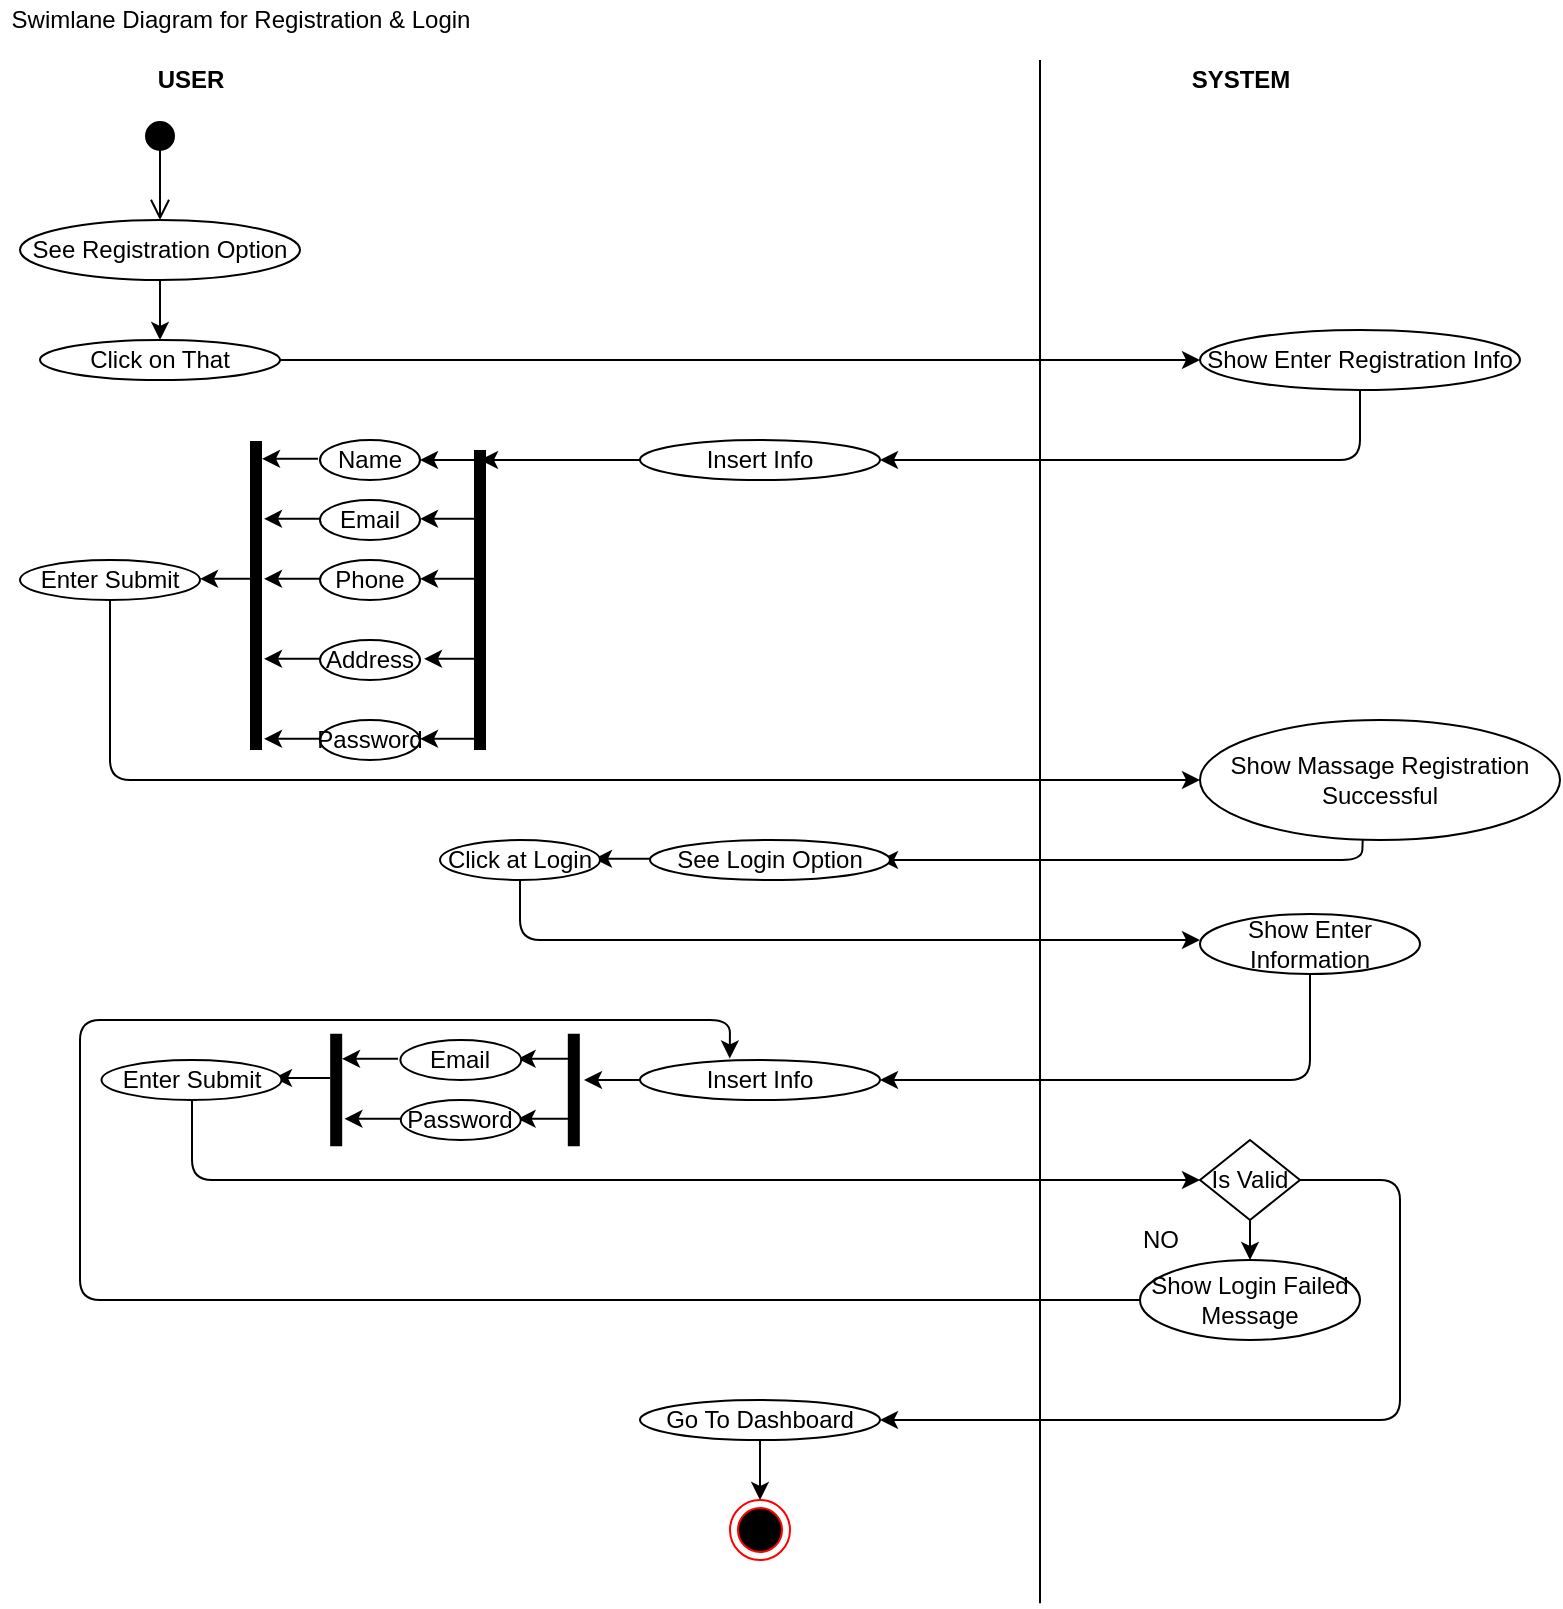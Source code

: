 <mxfile version="14.9.9" type="github">
  <diagram id="aLBhC9BD0_iLDUlXZwY2" name="Page-1">
    <mxGraphModel dx="1240" dy="643" grid="1" gridSize="10" guides="1" tooltips="1" connect="1" arrows="1" fold="1" page="1" pageScale="1" pageWidth="850" pageHeight="1100" math="0" shadow="0">
      <root>
        <mxCell id="0" />
        <mxCell id="1" parent="0" />
        <mxCell id="iGFWbTWFFla8e0KEa0cu-3" value="" style="html=1;verticalAlign=bottom;startArrow=circle;startFill=1;endArrow=open;startSize=6;endSize=8;strokeColor=#000000;" edge="1" parent="1">
          <mxGeometry width="80" relative="1" as="geometry">
            <mxPoint x="120" y="70" as="sourcePoint" />
            <mxPoint x="120" y="120" as="targetPoint" />
          </mxGeometry>
        </mxCell>
        <mxCell id="iGFWbTWFFla8e0KEa0cu-4" value="See Registration Option" style="ellipse;whiteSpace=wrap;html=1;strokeColor=#000000;" vertex="1" parent="1">
          <mxGeometry x="50" y="120" width="140" height="30" as="geometry" />
        </mxCell>
        <mxCell id="iGFWbTWFFla8e0KEa0cu-5" value="Swimlane Diagram for Registration &amp;amp; Login" style="text;html=1;align=center;verticalAlign=middle;resizable=0;points=[];autosize=1;strokeColor=none;" vertex="1" parent="1">
          <mxGeometry x="40" y="10" width="240" height="20" as="geometry" />
        </mxCell>
        <mxCell id="iGFWbTWFFla8e0KEa0cu-6" value="&lt;b&gt;USER&lt;/b&gt;" style="text;html=1;align=center;verticalAlign=middle;resizable=0;points=[];autosize=1;strokeColor=none;" vertex="1" parent="1">
          <mxGeometry x="110" y="40" width="50" height="20" as="geometry" />
        </mxCell>
        <mxCell id="iGFWbTWFFla8e0KEa0cu-7" value="" style="endArrow=classic;html=1;strokeColor=#000000;exitX=0.5;exitY=1;exitDx=0;exitDy=0;" edge="1" parent="1" source="iGFWbTWFFla8e0KEa0cu-4">
          <mxGeometry width="50" height="50" relative="1" as="geometry">
            <mxPoint x="440" y="260" as="sourcePoint" />
            <mxPoint x="120" y="180" as="targetPoint" />
          </mxGeometry>
        </mxCell>
        <mxCell id="iGFWbTWFFla8e0KEa0cu-8" value="Click on That" style="ellipse;whiteSpace=wrap;html=1;strokeColor=#000000;" vertex="1" parent="1">
          <mxGeometry x="60" y="180" width="120" height="20" as="geometry" />
        </mxCell>
        <mxCell id="iGFWbTWFFla8e0KEa0cu-9" value="" style="endArrow=classic;html=1;strokeColor=#000000;" edge="1" parent="1">
          <mxGeometry width="50" height="50" relative="1" as="geometry">
            <mxPoint x="180" y="190" as="sourcePoint" />
            <mxPoint x="640" y="190" as="targetPoint" />
          </mxGeometry>
        </mxCell>
        <mxCell id="iGFWbTWFFla8e0KEa0cu-10" value="Show Enter Registration Info" style="ellipse;whiteSpace=wrap;html=1;strokeColor=#000000;" vertex="1" parent="1">
          <mxGeometry x="640" y="175" width="160" height="30" as="geometry" />
        </mxCell>
        <mxCell id="iGFWbTWFFla8e0KEa0cu-11" value="&lt;b&gt;SYSTEM&lt;/b&gt;" style="text;html=1;align=center;verticalAlign=middle;resizable=0;points=[];autosize=1;strokeColor=none;" vertex="1" parent="1">
          <mxGeometry x="630" y="40" width="60" height="20" as="geometry" />
        </mxCell>
        <mxCell id="iGFWbTWFFla8e0KEa0cu-12" value="" style="endArrow=classic;html=1;strokeColor=#000000;exitX=0.5;exitY=1;exitDx=0;exitDy=0;" edge="1" parent="1" source="iGFWbTWFFla8e0KEa0cu-10">
          <mxGeometry width="50" height="50" relative="1" as="geometry">
            <mxPoint x="440" y="250" as="sourcePoint" />
            <mxPoint x="480" y="240" as="targetPoint" />
            <Array as="points">
              <mxPoint x="720" y="240" />
            </Array>
          </mxGeometry>
        </mxCell>
        <mxCell id="iGFWbTWFFla8e0KEa0cu-13" value="Insert Info" style="ellipse;whiteSpace=wrap;html=1;strokeColor=#000000;" vertex="1" parent="1">
          <mxGeometry x="360" y="230" width="120" height="20" as="geometry" />
        </mxCell>
        <mxCell id="iGFWbTWFFla8e0KEa0cu-14" value="" style="endArrow=classic;html=1;strokeColor=#000000;exitX=0;exitY=0.5;exitDx=0;exitDy=0;" edge="1" parent="1" source="iGFWbTWFFla8e0KEa0cu-13">
          <mxGeometry width="50" height="50" relative="1" as="geometry">
            <mxPoint x="440" y="370" as="sourcePoint" />
            <mxPoint x="280" y="240" as="targetPoint" />
          </mxGeometry>
        </mxCell>
        <mxCell id="iGFWbTWFFla8e0KEa0cu-16" value="" style="shape=line;html=1;strokeWidth=6;rotation=-90;" vertex="1" parent="1">
          <mxGeometry x="205" y="305" width="150" height="10" as="geometry" />
        </mxCell>
        <mxCell id="iGFWbTWFFla8e0KEa0cu-18" value="" style="shape=line;html=1;strokeWidth=6;rotation=-90;" vertex="1" parent="1">
          <mxGeometry x="90.75" y="302.75" width="154.5" height="10" as="geometry" />
        </mxCell>
        <mxCell id="iGFWbTWFFla8e0KEa0cu-19" value="Name" style="ellipse;whiteSpace=wrap;html=1;strokeColor=#000000;" vertex="1" parent="1">
          <mxGeometry x="200" y="230" width="50" height="20" as="geometry" />
        </mxCell>
        <mxCell id="iGFWbTWFFla8e0KEa0cu-20" value="" style="endArrow=classic;html=1;strokeColor=#000000;entryX=1;entryY=0.5;entryDx=0;entryDy=0;" edge="1" parent="1" target="iGFWbTWFFla8e0KEa0cu-19">
          <mxGeometry width="50" height="50" relative="1" as="geometry">
            <mxPoint x="278" y="240" as="sourcePoint" />
            <mxPoint x="243" y="247" as="targetPoint" />
          </mxGeometry>
        </mxCell>
        <mxCell id="iGFWbTWFFla8e0KEa0cu-21" value="" style="endArrow=classic;html=1;strokeColor=#000000;entryX=1;entryY=0.5;entryDx=0;entryDy=0;" edge="1" parent="1">
          <mxGeometry width="50" height="50" relative="1" as="geometry">
            <mxPoint x="199.0" y="239.41" as="sourcePoint" />
            <mxPoint x="171" y="239.41" as="targetPoint" />
          </mxGeometry>
        </mxCell>
        <mxCell id="iGFWbTWFFla8e0KEa0cu-22" value="Email" style="ellipse;whiteSpace=wrap;html=1;strokeColor=#000000;" vertex="1" parent="1">
          <mxGeometry x="200" y="260" width="50" height="20" as="geometry" />
        </mxCell>
        <mxCell id="iGFWbTWFFla8e0KEa0cu-23" value="Phone" style="ellipse;whiteSpace=wrap;html=1;strokeColor=#000000;" vertex="1" parent="1">
          <mxGeometry x="200" y="290" width="50" height="20" as="geometry" />
        </mxCell>
        <mxCell id="iGFWbTWFFla8e0KEa0cu-24" value="Address" style="ellipse;whiteSpace=wrap;html=1;strokeColor=#000000;" vertex="1" parent="1">
          <mxGeometry x="200" y="330" width="50" height="20" as="geometry" />
        </mxCell>
        <mxCell id="iGFWbTWFFla8e0KEa0cu-25" value="Password" style="ellipse;whiteSpace=wrap;html=1;strokeColor=#000000;" vertex="1" parent="1">
          <mxGeometry x="200" y="370" width="50" height="20" as="geometry" />
        </mxCell>
        <mxCell id="iGFWbTWFFla8e0KEa0cu-26" value="" style="endArrow=classic;html=1;strokeColor=#000000;entryX=1;entryY=0.5;entryDx=0;entryDy=0;" edge="1" parent="1">
          <mxGeometry width="50" height="50" relative="1" as="geometry">
            <mxPoint x="278.0" y="269.41" as="sourcePoint" />
            <mxPoint x="250" y="269.41" as="targetPoint" />
          </mxGeometry>
        </mxCell>
        <mxCell id="iGFWbTWFFla8e0KEa0cu-27" value="" style="endArrow=classic;html=1;strokeColor=#000000;entryX=1;entryY=0.5;entryDx=0;entryDy=0;" edge="1" parent="1">
          <mxGeometry width="50" height="50" relative="1" as="geometry">
            <mxPoint x="278.0" y="299.41" as="sourcePoint" />
            <mxPoint x="250" y="299.41" as="targetPoint" />
          </mxGeometry>
        </mxCell>
        <mxCell id="iGFWbTWFFla8e0KEa0cu-28" value="" style="endArrow=classic;html=1;strokeColor=#000000;entryX=1;entryY=0.5;entryDx=0;entryDy=0;" edge="1" parent="1">
          <mxGeometry width="50" height="50" relative="1" as="geometry">
            <mxPoint x="280.0" y="339.41" as="sourcePoint" />
            <mxPoint x="252" y="339.41" as="targetPoint" />
          </mxGeometry>
        </mxCell>
        <mxCell id="iGFWbTWFFla8e0KEa0cu-29" value="" style="endArrow=classic;html=1;strokeColor=#000000;entryX=1;entryY=0.5;entryDx=0;entryDy=0;" edge="1" parent="1">
          <mxGeometry width="50" height="50" relative="1" as="geometry">
            <mxPoint x="278.0" y="379.41" as="sourcePoint" />
            <mxPoint x="250" y="379.41" as="targetPoint" />
          </mxGeometry>
        </mxCell>
        <mxCell id="iGFWbTWFFla8e0KEa0cu-30" value="" style="endArrow=classic;html=1;strokeColor=#000000;entryX=1;entryY=0.5;entryDx=0;entryDy=0;" edge="1" parent="1">
          <mxGeometry width="50" height="50" relative="1" as="geometry">
            <mxPoint x="200.0" y="269.41" as="sourcePoint" />
            <mxPoint x="172" y="269.41" as="targetPoint" />
          </mxGeometry>
        </mxCell>
        <mxCell id="iGFWbTWFFla8e0KEa0cu-31" value="" style="endArrow=classic;html=1;strokeColor=#000000;entryX=1;entryY=0.5;entryDx=0;entryDy=0;" edge="1" parent="1">
          <mxGeometry width="50" height="50" relative="1" as="geometry">
            <mxPoint x="200.0" y="299.41" as="sourcePoint" />
            <mxPoint x="172" y="299.41" as="targetPoint" />
          </mxGeometry>
        </mxCell>
        <mxCell id="iGFWbTWFFla8e0KEa0cu-32" value="" style="endArrow=classic;html=1;strokeColor=#000000;entryX=1;entryY=0.5;entryDx=0;entryDy=0;" edge="1" parent="1">
          <mxGeometry width="50" height="50" relative="1" as="geometry">
            <mxPoint x="200.0" y="339.41" as="sourcePoint" />
            <mxPoint x="172" y="339.41" as="targetPoint" />
          </mxGeometry>
        </mxCell>
        <mxCell id="iGFWbTWFFla8e0KEa0cu-33" value="" style="endArrow=classic;html=1;strokeColor=#000000;entryX=1;entryY=0.5;entryDx=0;entryDy=0;" edge="1" parent="1">
          <mxGeometry width="50" height="50" relative="1" as="geometry">
            <mxPoint x="200.0" y="379.41" as="sourcePoint" />
            <mxPoint x="172" y="379.41" as="targetPoint" />
          </mxGeometry>
        </mxCell>
        <mxCell id="iGFWbTWFFla8e0KEa0cu-34" value="" style="endArrow=classic;html=1;strokeColor=#000000;entryX=1;entryY=0.5;entryDx=0;entryDy=0;" edge="1" parent="1">
          <mxGeometry width="50" height="50" relative="1" as="geometry">
            <mxPoint x="168.0" y="299.41" as="sourcePoint" />
            <mxPoint x="140" y="299.41" as="targetPoint" />
          </mxGeometry>
        </mxCell>
        <mxCell id="iGFWbTWFFla8e0KEa0cu-35" value="Enter Submit" style="ellipse;whiteSpace=wrap;html=1;strokeColor=#000000;" vertex="1" parent="1">
          <mxGeometry x="50" y="290" width="90" height="20" as="geometry" />
        </mxCell>
        <mxCell id="iGFWbTWFFla8e0KEa0cu-36" value="" style="endArrow=classic;html=1;strokeColor=#000000;exitX=0.5;exitY=1;exitDx=0;exitDy=0;" edge="1" parent="1" source="iGFWbTWFFla8e0KEa0cu-35">
          <mxGeometry width="50" height="50" relative="1" as="geometry">
            <mxPoint x="440" y="370" as="sourcePoint" />
            <mxPoint x="640" y="400" as="targetPoint" />
            <Array as="points">
              <mxPoint x="95" y="400" />
            </Array>
          </mxGeometry>
        </mxCell>
        <mxCell id="iGFWbTWFFla8e0KEa0cu-37" value="Show Massage Registration Successful" style="ellipse;whiteSpace=wrap;html=1;strokeColor=#000000;" vertex="1" parent="1">
          <mxGeometry x="640" y="370" width="180" height="60" as="geometry" />
        </mxCell>
        <mxCell id="iGFWbTWFFla8e0KEa0cu-38" value="" style="endArrow=classic;html=1;strokeColor=#000000;exitX=0.452;exitY=0.997;exitDx=0;exitDy=0;exitPerimeter=0;" edge="1" parent="1" source="iGFWbTWFFla8e0KEa0cu-37">
          <mxGeometry width="50" height="50" relative="1" as="geometry">
            <mxPoint x="440" y="480" as="sourcePoint" />
            <mxPoint x="480" y="440" as="targetPoint" />
            <Array as="points">
              <mxPoint x="721" y="440" />
            </Array>
          </mxGeometry>
        </mxCell>
        <mxCell id="iGFWbTWFFla8e0KEa0cu-39" value="See Login Option" style="ellipse;whiteSpace=wrap;html=1;strokeColor=#000000;" vertex="1" parent="1">
          <mxGeometry x="365" y="430" width="120" height="20" as="geometry" />
        </mxCell>
        <mxCell id="iGFWbTWFFla8e0KEa0cu-40" value="" style="endArrow=classic;html=1;strokeColor=#000000;entryX=1;entryY=0.5;entryDx=0;entryDy=0;" edge="1" parent="1">
          <mxGeometry width="50" height="50" relative="1" as="geometry">
            <mxPoint x="365.0" y="439.41" as="sourcePoint" />
            <mxPoint x="337" y="439.41" as="targetPoint" />
          </mxGeometry>
        </mxCell>
        <mxCell id="iGFWbTWFFla8e0KEa0cu-41" value="Click at Login" style="ellipse;whiteSpace=wrap;html=1;strokeColor=#000000;" vertex="1" parent="1">
          <mxGeometry x="260" y="430" width="80" height="20" as="geometry" />
        </mxCell>
        <mxCell id="iGFWbTWFFla8e0KEa0cu-42" value="" style="endArrow=classic;html=1;strokeColor=#000000;exitX=0.5;exitY=1;exitDx=0;exitDy=0;" edge="1" parent="1" source="iGFWbTWFFla8e0KEa0cu-41">
          <mxGeometry width="50" height="50" relative="1" as="geometry">
            <mxPoint x="440" y="600" as="sourcePoint" />
            <mxPoint x="640" y="480" as="targetPoint" />
            <Array as="points">
              <mxPoint x="300" y="480" />
            </Array>
          </mxGeometry>
        </mxCell>
        <mxCell id="iGFWbTWFFla8e0KEa0cu-43" value="Show Enter Information" style="ellipse;whiteSpace=wrap;html=1;strokeColor=#000000;" vertex="1" parent="1">
          <mxGeometry x="640" y="467" width="110" height="30" as="geometry" />
        </mxCell>
        <mxCell id="iGFWbTWFFla8e0KEa0cu-44" value="" style="endArrow=classic;html=1;strokeColor=#000000;exitX=0.5;exitY=1;exitDx=0;exitDy=0;entryX=1;entryY=0.5;entryDx=0;entryDy=0;" edge="1" parent="1" source="iGFWbTWFFla8e0KEa0cu-43" target="iGFWbTWFFla8e0KEa0cu-45">
          <mxGeometry width="50" height="50" relative="1" as="geometry">
            <mxPoint x="440" y="480" as="sourcePoint" />
            <mxPoint x="480" y="520" as="targetPoint" />
            <Array as="points">
              <mxPoint x="695" y="550" />
            </Array>
          </mxGeometry>
        </mxCell>
        <mxCell id="iGFWbTWFFla8e0KEa0cu-45" value="Insert Info" style="ellipse;whiteSpace=wrap;html=1;strokeColor=#000000;" vertex="1" parent="1">
          <mxGeometry x="360" y="540" width="120" height="20" as="geometry" />
        </mxCell>
        <mxCell id="iGFWbTWFFla8e0KEa0cu-46" value="" style="endArrow=classic;html=1;strokeColor=#000000;entryX=1;entryY=0.5;entryDx=0;entryDy=0;" edge="1" parent="1">
          <mxGeometry width="50" height="50" relative="1" as="geometry">
            <mxPoint x="360.0" y="550" as="sourcePoint" />
            <mxPoint x="332" y="550" as="targetPoint" />
          </mxGeometry>
        </mxCell>
        <mxCell id="iGFWbTWFFla8e0KEa0cu-47" value="" style="shape=line;html=1;strokeWidth=6;rotation=-90;" vertex="1" parent="1">
          <mxGeometry x="298.81" y="550" width="56.19" height="10" as="geometry" />
        </mxCell>
        <mxCell id="iGFWbTWFFla8e0KEa0cu-48" value="" style="endArrow=classic;html=1;strokeColor=#000000;entryX=1;entryY=0.5;entryDx=0;entryDy=0;" edge="1" parent="1">
          <mxGeometry width="50" height="50" relative="1" as="geometry">
            <mxPoint x="326.81" y="539.41" as="sourcePoint" />
            <mxPoint x="298.81" y="539.41" as="targetPoint" />
          </mxGeometry>
        </mxCell>
        <mxCell id="iGFWbTWFFla8e0KEa0cu-49" value="" style="endArrow=classic;html=1;strokeColor=#000000;entryX=1;entryY=0.5;entryDx=0;entryDy=0;" edge="1" parent="1">
          <mxGeometry width="50" height="50" relative="1" as="geometry">
            <mxPoint x="326.81" y="569.41" as="sourcePoint" />
            <mxPoint x="298.81" y="569.41" as="targetPoint" />
          </mxGeometry>
        </mxCell>
        <mxCell id="iGFWbTWFFla8e0KEa0cu-50" value="Email" style="ellipse;whiteSpace=wrap;html=1;strokeColor=#000000;" vertex="1" parent="1">
          <mxGeometry x="240.21" y="530" width="60.41" height="20" as="geometry" />
        </mxCell>
        <mxCell id="iGFWbTWFFla8e0KEa0cu-51" value="Password" style="ellipse;whiteSpace=wrap;html=1;strokeColor=#000000;" vertex="1" parent="1">
          <mxGeometry x="240.41" y="560" width="60" height="20" as="geometry" />
        </mxCell>
        <mxCell id="iGFWbTWFFla8e0KEa0cu-52" value="" style="endArrow=classic;html=1;strokeColor=#000000;entryX=1;entryY=0.5;entryDx=0;entryDy=0;" edge="1" parent="1">
          <mxGeometry width="50" height="50" relative="1" as="geometry">
            <mxPoint x="239.0" y="539.41" as="sourcePoint" />
            <mxPoint x="211" y="539.41" as="targetPoint" />
          </mxGeometry>
        </mxCell>
        <mxCell id="iGFWbTWFFla8e0KEa0cu-53" value="" style="endArrow=classic;html=1;strokeColor=#000000;entryX=1;entryY=0.5;entryDx=0;entryDy=0;" edge="1" parent="1">
          <mxGeometry width="50" height="50" relative="1" as="geometry">
            <mxPoint x="240.21" y="569.41" as="sourcePoint" />
            <mxPoint x="212.21" y="569.41" as="targetPoint" />
          </mxGeometry>
        </mxCell>
        <mxCell id="iGFWbTWFFla8e0KEa0cu-54" value="" style="shape=line;html=1;strokeWidth=6;rotation=-90;" vertex="1" parent="1">
          <mxGeometry x="180.0" y="550" width="56.19" height="10" as="geometry" />
        </mxCell>
        <mxCell id="iGFWbTWFFla8e0KEa0cu-55" value="" style="endArrow=classic;html=1;strokeColor=#000000;entryX=1;entryY=0.5;entryDx=0;entryDy=0;" edge="1" parent="1">
          <mxGeometry width="50" height="50" relative="1" as="geometry">
            <mxPoint x="205.0" y="549" as="sourcePoint" />
            <mxPoint x="177" y="549" as="targetPoint" />
          </mxGeometry>
        </mxCell>
        <mxCell id="iGFWbTWFFla8e0KEa0cu-56" value="Enter Submit" style="ellipse;whiteSpace=wrap;html=1;strokeColor=#000000;" vertex="1" parent="1">
          <mxGeometry x="90.75" y="540" width="90" height="20" as="geometry" />
        </mxCell>
        <mxCell id="iGFWbTWFFla8e0KEa0cu-57" value="" style="endArrow=classic;html=1;strokeColor=#000000;" edge="1" parent="1">
          <mxGeometry width="50" height="50" relative="1" as="geometry">
            <mxPoint x="136" y="560" as="sourcePoint" />
            <mxPoint x="640" y="600" as="targetPoint" />
            <Array as="points">
              <mxPoint x="136" y="600" />
            </Array>
          </mxGeometry>
        </mxCell>
        <mxCell id="iGFWbTWFFla8e0KEa0cu-58" value="Is Valid" style="rhombus;whiteSpace=wrap;html=1;strokeColor=#000000;" vertex="1" parent="1">
          <mxGeometry x="640" y="580" width="50" height="40" as="geometry" />
        </mxCell>
        <mxCell id="iGFWbTWFFla8e0KEa0cu-59" value="" style="endArrow=classic;html=1;strokeColor=#000000;exitX=0.5;exitY=1;exitDx=0;exitDy=0;" edge="1" parent="1" source="iGFWbTWFFla8e0KEa0cu-58">
          <mxGeometry width="50" height="50" relative="1" as="geometry">
            <mxPoint x="440" y="720" as="sourcePoint" />
            <mxPoint x="665" y="640" as="targetPoint" />
          </mxGeometry>
        </mxCell>
        <mxCell id="iGFWbTWFFla8e0KEa0cu-60" value="Show Login Failed Message" style="ellipse;whiteSpace=wrap;html=1;strokeColor=#000000;" vertex="1" parent="1">
          <mxGeometry x="610" y="640" width="110" height="40" as="geometry" />
        </mxCell>
        <mxCell id="iGFWbTWFFla8e0KEa0cu-61" value="" style="endArrow=classic;html=1;strokeColor=#000000;exitX=0;exitY=0.5;exitDx=0;exitDy=0;entryX=0.374;entryY=-0.038;entryDx=0;entryDy=0;entryPerimeter=0;" edge="1" parent="1" source="iGFWbTWFFla8e0KEa0cu-60" target="iGFWbTWFFla8e0KEa0cu-45">
          <mxGeometry width="50" height="50" relative="1" as="geometry">
            <mxPoint x="440" y="600" as="sourcePoint" />
            <mxPoint x="490" y="550" as="targetPoint" />
            <Array as="points">
              <mxPoint x="80" y="660" />
              <mxPoint x="80" y="520" />
              <mxPoint x="405" y="520" />
            </Array>
          </mxGeometry>
        </mxCell>
        <mxCell id="iGFWbTWFFla8e0KEa0cu-62" value="NO" style="text;html=1;align=center;verticalAlign=middle;resizable=0;points=[];autosize=1;strokeColor=none;" vertex="1" parent="1">
          <mxGeometry x="605" y="620" width="30" height="20" as="geometry" />
        </mxCell>
        <mxCell id="iGFWbTWFFla8e0KEa0cu-63" value="" style="endArrow=classic;html=1;strokeColor=#000000;exitX=1;exitY=0.5;exitDx=0;exitDy=0;" edge="1" parent="1" source="iGFWbTWFFla8e0KEa0cu-58">
          <mxGeometry width="50" height="50" relative="1" as="geometry">
            <mxPoint x="440" y="600" as="sourcePoint" />
            <mxPoint x="480" y="720" as="targetPoint" />
            <Array as="points">
              <mxPoint x="740" y="600" />
              <mxPoint x="740" y="720" />
            </Array>
          </mxGeometry>
        </mxCell>
        <mxCell id="iGFWbTWFFla8e0KEa0cu-64" value="Go To Dashboard" style="ellipse;whiteSpace=wrap;html=1;strokeColor=#000000;" vertex="1" parent="1">
          <mxGeometry x="360" y="710" width="120" height="20" as="geometry" />
        </mxCell>
        <mxCell id="iGFWbTWFFla8e0KEa0cu-65" value="" style="endArrow=classic;html=1;strokeColor=#000000;exitX=0.5;exitY=1;exitDx=0;exitDy=0;" edge="1" parent="1" source="iGFWbTWFFla8e0KEa0cu-64">
          <mxGeometry width="50" height="50" relative="1" as="geometry">
            <mxPoint x="440" y="600" as="sourcePoint" />
            <mxPoint x="420" y="760" as="targetPoint" />
          </mxGeometry>
        </mxCell>
        <mxCell id="iGFWbTWFFla8e0KEa0cu-66" value="" style="ellipse;html=1;shape=endState;fillColor=#000000;strokeColor=#ff0000;" vertex="1" parent="1">
          <mxGeometry x="405" y="760" width="30" height="30" as="geometry" />
        </mxCell>
        <mxCell id="iGFWbTWFFla8e0KEa0cu-67" value="" style="endArrow=none;html=1;strokeColor=#000000;" edge="1" parent="1">
          <mxGeometry width="50" height="50" relative="1" as="geometry">
            <mxPoint x="560" y="811.667" as="sourcePoint" />
            <mxPoint x="560" y="40" as="targetPoint" />
          </mxGeometry>
        </mxCell>
      </root>
    </mxGraphModel>
  </diagram>
</mxfile>

